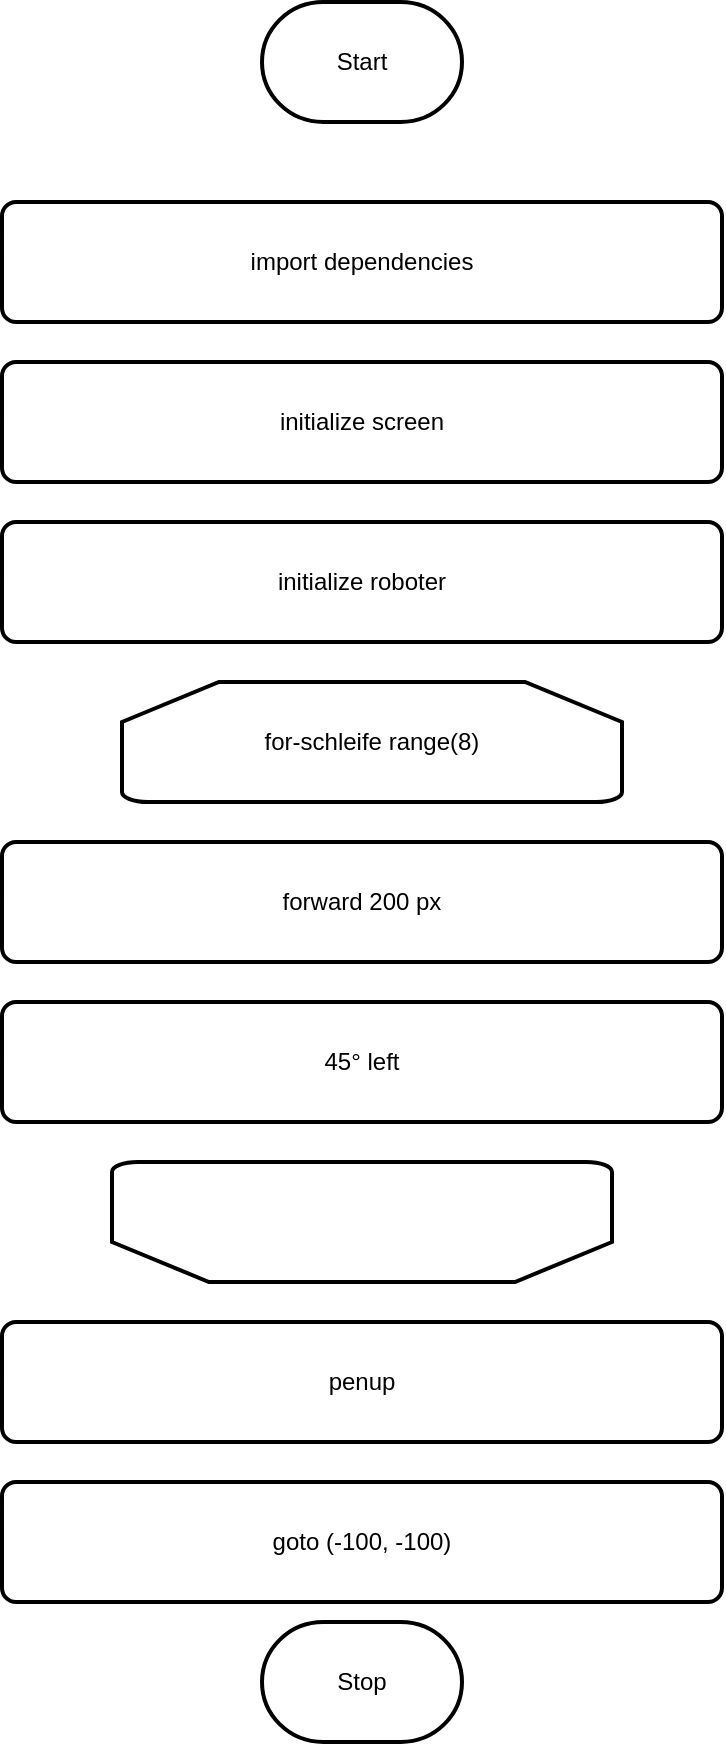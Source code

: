 <mxfile version="15.5.2" type="github">
  <diagram id="0p4j22EU66z_C2OszO_i" name="Page-1">
    <mxGraphModel dx="741" dy="477" grid="1" gridSize="10" guides="1" tooltips="1" connect="1" arrows="1" fold="1" page="1" pageScale="1" pageWidth="827" pageHeight="1169" math="0" shadow="0">
      <root>
        <mxCell id="0" />
        <mxCell id="1" parent="0" />
        <mxCell id="QSR5ixhzjYbgWN-eUiTA-1" value="import dependencies" style="rounded=1;whiteSpace=wrap;html=1;absoluteArcSize=1;arcSize=14;strokeWidth=2;" vertex="1" parent="1">
          <mxGeometry x="200" y="200" width="360" height="60" as="geometry" />
        </mxCell>
        <mxCell id="QSR5ixhzjYbgWN-eUiTA-2" value="Start" style="strokeWidth=2;html=1;shape=mxgraph.flowchart.terminator;whiteSpace=wrap;" vertex="1" parent="1">
          <mxGeometry x="330" y="100" width="100" height="60" as="geometry" />
        </mxCell>
        <mxCell id="QSR5ixhzjYbgWN-eUiTA-3" value="initialize screen" style="rounded=1;whiteSpace=wrap;html=1;absoluteArcSize=1;arcSize=14;strokeWidth=2;" vertex="1" parent="1">
          <mxGeometry x="200" y="280" width="360" height="60" as="geometry" />
        </mxCell>
        <mxCell id="QSR5ixhzjYbgWN-eUiTA-4" value="initialize roboter" style="rounded=1;whiteSpace=wrap;html=1;absoluteArcSize=1;arcSize=14;strokeWidth=2;" vertex="1" parent="1">
          <mxGeometry x="200" y="360" width="360" height="60" as="geometry" />
        </mxCell>
        <mxCell id="QSR5ixhzjYbgWN-eUiTA-6" value="for-schleife range(8)" style="strokeWidth=2;html=1;shape=mxgraph.flowchart.loop_limit;whiteSpace=wrap;" vertex="1" parent="1">
          <mxGeometry x="260" y="440" width="250" height="60" as="geometry" />
        </mxCell>
        <mxCell id="QSR5ixhzjYbgWN-eUiTA-7" value="forward 200 px" style="rounded=1;whiteSpace=wrap;html=1;absoluteArcSize=1;arcSize=14;strokeWidth=2;" vertex="1" parent="1">
          <mxGeometry x="200" y="520" width="360" height="60" as="geometry" />
        </mxCell>
        <mxCell id="QSR5ixhzjYbgWN-eUiTA-8" value="45° left" style="rounded=1;whiteSpace=wrap;html=1;absoluteArcSize=1;arcSize=14;strokeWidth=2;" vertex="1" parent="1">
          <mxGeometry x="200" y="600" width="360" height="60" as="geometry" />
        </mxCell>
        <mxCell id="QSR5ixhzjYbgWN-eUiTA-9" value="" style="strokeWidth=2;html=1;shape=mxgraph.flowchart.loop_limit;whiteSpace=wrap;rotation=-180;" vertex="1" parent="1">
          <mxGeometry x="255" y="680" width="250" height="60" as="geometry" />
        </mxCell>
        <mxCell id="QSR5ixhzjYbgWN-eUiTA-10" value="penup" style="rounded=1;whiteSpace=wrap;html=1;absoluteArcSize=1;arcSize=14;strokeWidth=2;" vertex="1" parent="1">
          <mxGeometry x="200" y="760" width="360" height="60" as="geometry" />
        </mxCell>
        <mxCell id="QSR5ixhzjYbgWN-eUiTA-11" value="goto (-100, -100)" style="rounded=1;whiteSpace=wrap;html=1;absoluteArcSize=1;arcSize=14;strokeWidth=2;" vertex="1" parent="1">
          <mxGeometry x="200" y="840" width="360" height="60" as="geometry" />
        </mxCell>
        <mxCell id="QSR5ixhzjYbgWN-eUiTA-12" value="Stop" style="strokeWidth=2;html=1;shape=mxgraph.flowchart.terminator;whiteSpace=wrap;" vertex="1" parent="1">
          <mxGeometry x="330" y="910" width="100" height="60" as="geometry" />
        </mxCell>
      </root>
    </mxGraphModel>
  </diagram>
</mxfile>
